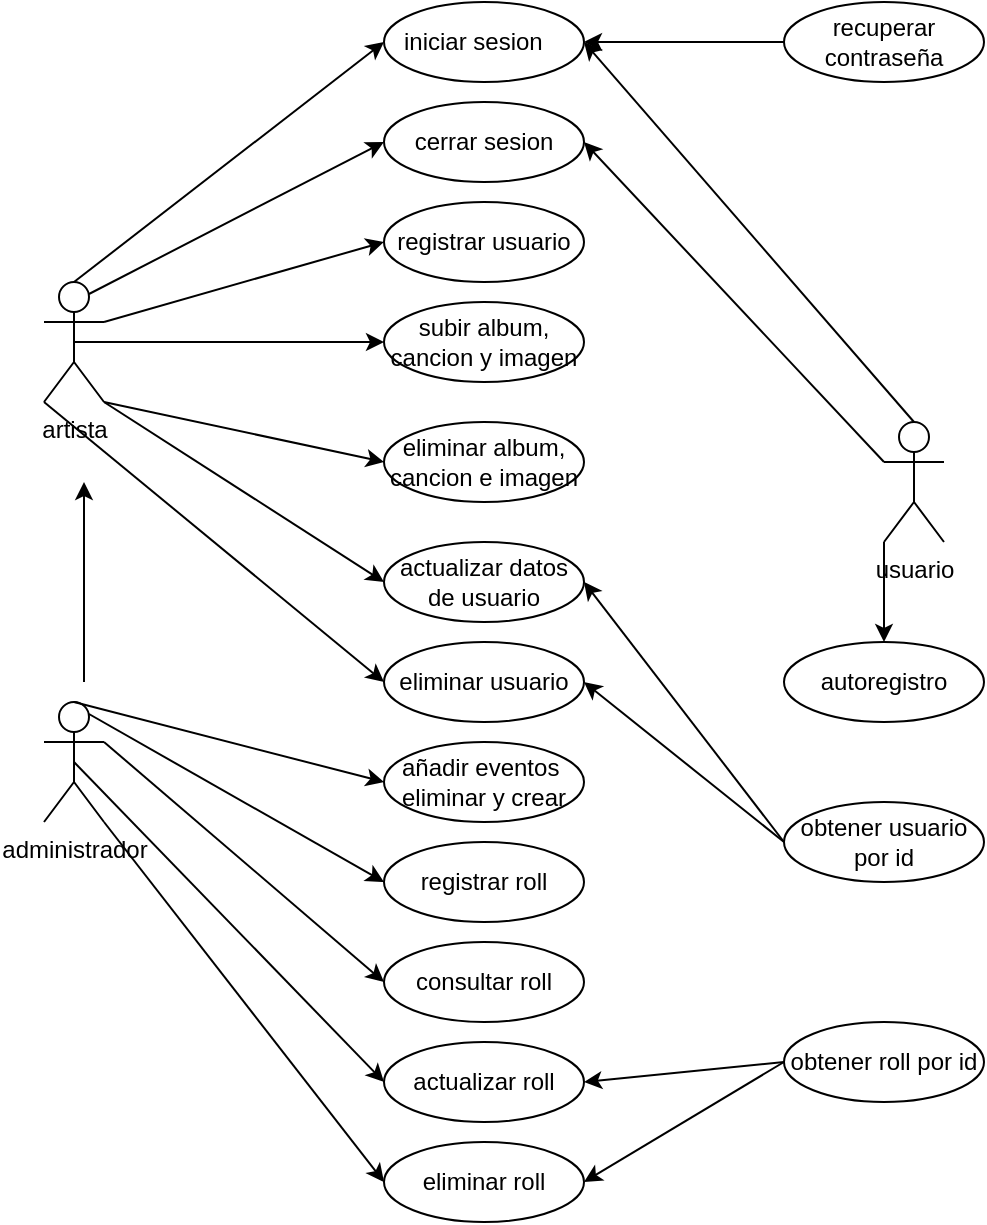 <mxfile version="24.6.1" type="device">
  <diagram name="Página-1" id="jVJJs0tNveW92XWNSKI_">
    <mxGraphModel dx="1076" dy="617" grid="1" gridSize="10" guides="1" tooltips="1" connect="1" arrows="1" fold="1" page="1" pageScale="1" pageWidth="827" pageHeight="1169" math="0" shadow="0">
      <root>
        <mxCell id="0" />
        <mxCell id="1" parent="0" />
        <mxCell id="IuHW7ak15UhkizKbmL_C-1" value="artista" style="shape=umlActor;verticalLabelPosition=bottom;verticalAlign=top;html=1;outlineConnect=0;" parent="1" vertex="1">
          <mxGeometry x="180" y="170" width="30" height="60" as="geometry" />
        </mxCell>
        <mxCell id="IuHW7ak15UhkizKbmL_C-2" value="administrador" style="shape=umlActor;verticalLabelPosition=bottom;verticalAlign=top;html=1;outlineConnect=0;" parent="1" vertex="1">
          <mxGeometry x="180" y="380" width="30" height="60" as="geometry" />
        </mxCell>
        <mxCell id="IuHW7ak15UhkizKbmL_C-3" value="usuario" style="shape=umlActor;verticalLabelPosition=bottom;verticalAlign=top;html=1;outlineConnect=0;" parent="1" vertex="1">
          <mxGeometry x="600" y="240" width="30" height="60" as="geometry" />
        </mxCell>
        <mxCell id="IuHW7ak15UhkizKbmL_C-5" value="iniciar sesion&lt;span style=&quot;white-space: pre;&quot;&gt;&#x9;&lt;/span&gt;" style="ellipse;whiteSpace=wrap;html=1;" parent="1" vertex="1">
          <mxGeometry x="350" y="30" width="100" height="40" as="geometry" />
        </mxCell>
        <mxCell id="IuHW7ak15UhkizKbmL_C-8" value="actualizar datos de usuario" style="ellipse;whiteSpace=wrap;html=1;" parent="1" vertex="1">
          <mxGeometry x="350" y="300" width="100" height="40" as="geometry" />
        </mxCell>
        <mxCell id="IuHW7ak15UhkizKbmL_C-9" value="eliminar usuario" style="ellipse;whiteSpace=wrap;html=1;" parent="1" vertex="1">
          <mxGeometry x="350" y="350" width="100" height="40" as="geometry" />
        </mxCell>
        <mxCell id="IuHW7ak15UhkizKbmL_C-10" value="registrar roll" style="ellipse;whiteSpace=wrap;html=1;" parent="1" vertex="1">
          <mxGeometry x="350" y="450" width="100" height="40" as="geometry" />
        </mxCell>
        <mxCell id="IuHW7ak15UhkizKbmL_C-11" value="consultar roll" style="ellipse;whiteSpace=wrap;html=1;" parent="1" vertex="1">
          <mxGeometry x="350" y="500" width="100" height="40" as="geometry" />
        </mxCell>
        <mxCell id="IuHW7ak15UhkizKbmL_C-12" value="actualizar roll" style="ellipse;whiteSpace=wrap;html=1;" parent="1" vertex="1">
          <mxGeometry x="350" y="550" width="100" height="40" as="geometry" />
        </mxCell>
        <mxCell id="IuHW7ak15UhkizKbmL_C-13" value="eliminar album, cancion e imagen" style="ellipse;whiteSpace=wrap;html=1;" parent="1" vertex="1">
          <mxGeometry x="350" y="240" width="100" height="40" as="geometry" />
        </mxCell>
        <mxCell id="IuHW7ak15UhkizKbmL_C-14" value="subir album, cancion y imagen" style="ellipse;whiteSpace=wrap;html=1;" parent="1" vertex="1">
          <mxGeometry x="350" y="180" width="100" height="40" as="geometry" />
        </mxCell>
        <mxCell id="IuHW7ak15UhkizKbmL_C-15" value="registrar usuario" style="ellipse;whiteSpace=wrap;html=1;" parent="1" vertex="1">
          <mxGeometry x="350" y="130" width="100" height="40" as="geometry" />
        </mxCell>
        <mxCell id="IuHW7ak15UhkizKbmL_C-16" value="cerrar sesion" style="ellipse;whiteSpace=wrap;html=1;" parent="1" vertex="1">
          <mxGeometry x="350" y="80" width="100" height="40" as="geometry" />
        </mxCell>
        <mxCell id="IuHW7ak15UhkizKbmL_C-17" value="eliminar roll" style="ellipse;whiteSpace=wrap;html=1;" parent="1" vertex="1">
          <mxGeometry x="350" y="600" width="100" height="40" as="geometry" />
        </mxCell>
        <mxCell id="IuHW7ak15UhkizKbmL_C-18" value="autoregistro" style="ellipse;whiteSpace=wrap;html=1;" parent="1" vertex="1">
          <mxGeometry x="550" y="350" width="100" height="40" as="geometry" />
        </mxCell>
        <mxCell id="IuHW7ak15UhkizKbmL_C-19" value="recuperar contraseña" style="ellipse;whiteSpace=wrap;html=1;" parent="1" vertex="1">
          <mxGeometry x="550" y="30" width="100" height="40" as="geometry" />
        </mxCell>
        <mxCell id="IuHW7ak15UhkizKbmL_C-20" value="obtener usuario por id" style="ellipse;whiteSpace=wrap;html=1;" parent="1" vertex="1">
          <mxGeometry x="550" y="430" width="100" height="40" as="geometry" />
        </mxCell>
        <mxCell id="IuHW7ak15UhkizKbmL_C-21" value="obtener roll por id" style="ellipse;whiteSpace=wrap;html=1;" parent="1" vertex="1">
          <mxGeometry x="550" y="540" width="100" height="40" as="geometry" />
        </mxCell>
        <mxCell id="IuHW7ak15UhkizKbmL_C-23" value="" style="endArrow=classic;html=1;rounded=0;entryX=0;entryY=0.5;entryDx=0;entryDy=0;exitX=0.5;exitY=0;exitDx=0;exitDy=0;exitPerimeter=0;" parent="1" source="IuHW7ak15UhkizKbmL_C-1" target="IuHW7ak15UhkizKbmL_C-5" edge="1">
          <mxGeometry width="50" height="50" relative="1" as="geometry">
            <mxPoint x="210" y="160" as="sourcePoint" />
            <mxPoint x="570" y="340" as="targetPoint" />
          </mxGeometry>
        </mxCell>
        <mxCell id="IuHW7ak15UhkizKbmL_C-24" value="" style="endArrow=classic;html=1;rounded=0;exitX=0.75;exitY=0.1;exitDx=0;exitDy=0;exitPerimeter=0;entryX=0;entryY=0.5;entryDx=0;entryDy=0;" parent="1" source="IuHW7ak15UhkizKbmL_C-1" target="IuHW7ak15UhkizKbmL_C-16" edge="1">
          <mxGeometry width="50" height="50" relative="1" as="geometry">
            <mxPoint x="520" y="390" as="sourcePoint" />
            <mxPoint x="570" y="340" as="targetPoint" />
          </mxGeometry>
        </mxCell>
        <mxCell id="IuHW7ak15UhkizKbmL_C-25" value="" style="endArrow=classic;html=1;rounded=0;exitX=1;exitY=0.333;exitDx=0;exitDy=0;exitPerimeter=0;entryX=0;entryY=0.5;entryDx=0;entryDy=0;" parent="1" source="IuHW7ak15UhkizKbmL_C-1" target="IuHW7ak15UhkizKbmL_C-15" edge="1">
          <mxGeometry width="50" height="50" relative="1" as="geometry">
            <mxPoint x="530" y="400" as="sourcePoint" />
            <mxPoint x="580" y="350" as="targetPoint" />
          </mxGeometry>
        </mxCell>
        <mxCell id="IuHW7ak15UhkizKbmL_C-26" value="" style="endArrow=classic;html=1;rounded=0;exitX=0.5;exitY=0.5;exitDx=0;exitDy=0;exitPerimeter=0;entryX=0;entryY=0.5;entryDx=0;entryDy=0;" parent="1" source="IuHW7ak15UhkizKbmL_C-1" target="IuHW7ak15UhkizKbmL_C-14" edge="1">
          <mxGeometry width="50" height="50" relative="1" as="geometry">
            <mxPoint x="540" y="410" as="sourcePoint" />
            <mxPoint x="590" y="360" as="targetPoint" />
          </mxGeometry>
        </mxCell>
        <mxCell id="IuHW7ak15UhkizKbmL_C-27" value="" style="endArrow=classic;html=1;rounded=0;exitX=1;exitY=1;exitDx=0;exitDy=0;exitPerimeter=0;entryX=0;entryY=0.5;entryDx=0;entryDy=0;" parent="1" source="IuHW7ak15UhkizKbmL_C-1" target="IuHW7ak15UhkizKbmL_C-13" edge="1">
          <mxGeometry width="50" height="50" relative="1" as="geometry">
            <mxPoint x="550" y="420" as="sourcePoint" />
            <mxPoint x="600" y="370" as="targetPoint" />
          </mxGeometry>
        </mxCell>
        <mxCell id="IuHW7ak15UhkizKbmL_C-28" value="" style="endArrow=classic;html=1;rounded=0;exitX=1;exitY=1;exitDx=0;exitDy=0;exitPerimeter=0;entryX=0;entryY=0.5;entryDx=0;entryDy=0;" parent="1" source="IuHW7ak15UhkizKbmL_C-1" target="IuHW7ak15UhkizKbmL_C-8" edge="1">
          <mxGeometry width="50" height="50" relative="1" as="geometry">
            <mxPoint x="560" y="430" as="sourcePoint" />
            <mxPoint x="610" y="380" as="targetPoint" />
          </mxGeometry>
        </mxCell>
        <mxCell id="IuHW7ak15UhkizKbmL_C-29" value="" style="endArrow=classic;html=1;rounded=0;exitX=0;exitY=1;exitDx=0;exitDy=0;exitPerimeter=0;entryX=0;entryY=0.5;entryDx=0;entryDy=0;" parent="1" source="IuHW7ak15UhkizKbmL_C-1" target="IuHW7ak15UhkizKbmL_C-9" edge="1">
          <mxGeometry width="50" height="50" relative="1" as="geometry">
            <mxPoint x="500" y="330" as="sourcePoint" />
            <mxPoint x="620" y="390" as="targetPoint" />
          </mxGeometry>
        </mxCell>
        <mxCell id="IuHW7ak15UhkizKbmL_C-30" value="" style="endArrow=classic;html=1;rounded=0;exitX=1;exitY=0.333;exitDx=0;exitDy=0;exitPerimeter=0;entryX=0;entryY=0.5;entryDx=0;entryDy=0;" parent="1" source="IuHW7ak15UhkizKbmL_C-2" target="IuHW7ak15UhkizKbmL_C-11" edge="1">
          <mxGeometry width="50" height="50" relative="1" as="geometry">
            <mxPoint x="580" y="450" as="sourcePoint" />
            <mxPoint x="630" y="400" as="targetPoint" />
          </mxGeometry>
        </mxCell>
        <mxCell id="IuHW7ak15UhkizKbmL_C-31" value="" style="endArrow=classic;html=1;rounded=0;exitX=0.75;exitY=0.1;exitDx=0;exitDy=0;exitPerimeter=0;entryX=0;entryY=0.5;entryDx=0;entryDy=0;" parent="1" source="IuHW7ak15UhkizKbmL_C-2" target="IuHW7ak15UhkizKbmL_C-10" edge="1">
          <mxGeometry width="50" height="50" relative="1" as="geometry">
            <mxPoint x="590" y="460" as="sourcePoint" />
            <mxPoint x="640" y="410" as="targetPoint" />
          </mxGeometry>
        </mxCell>
        <mxCell id="IuHW7ak15UhkizKbmL_C-32" value="" style="endArrow=classic;html=1;rounded=0;exitX=0.5;exitY=0.5;exitDx=0;exitDy=0;exitPerimeter=0;entryX=0;entryY=0.5;entryDx=0;entryDy=0;" parent="1" source="IuHW7ak15UhkizKbmL_C-2" target="IuHW7ak15UhkizKbmL_C-12" edge="1">
          <mxGeometry width="50" height="50" relative="1" as="geometry">
            <mxPoint x="600" y="470" as="sourcePoint" />
            <mxPoint x="650" y="420" as="targetPoint" />
          </mxGeometry>
        </mxCell>
        <mxCell id="IuHW7ak15UhkizKbmL_C-33" value="" style="endArrow=classic;html=1;rounded=0;exitX=1;exitY=1;exitDx=0;exitDy=0;exitPerimeter=0;entryX=0;entryY=0.5;entryDx=0;entryDy=0;" parent="1" source="IuHW7ak15UhkizKbmL_C-2" target="IuHW7ak15UhkizKbmL_C-17" edge="1">
          <mxGeometry width="50" height="50" relative="1" as="geometry">
            <mxPoint x="610" y="480" as="sourcePoint" />
            <mxPoint x="230" y="580" as="targetPoint" />
          </mxGeometry>
        </mxCell>
        <mxCell id="IuHW7ak15UhkizKbmL_C-34" value="" style="endArrow=classic;html=1;rounded=0;exitX=0;exitY=1;exitDx=0;exitDy=0;exitPerimeter=0;entryX=0.5;entryY=0;entryDx=0;entryDy=0;" parent="1" source="IuHW7ak15UhkizKbmL_C-3" target="IuHW7ak15UhkizKbmL_C-18" edge="1">
          <mxGeometry width="50" height="50" relative="1" as="geometry">
            <mxPoint x="620" y="490" as="sourcePoint" />
            <mxPoint x="670" y="440" as="targetPoint" />
          </mxGeometry>
        </mxCell>
        <mxCell id="IuHW7ak15UhkizKbmL_C-35" value="" style="endArrow=classic;html=1;rounded=0;exitX=0;exitY=0.5;exitDx=0;exitDy=0;entryX=1;entryY=0.5;entryDx=0;entryDy=0;" parent="1" source="IuHW7ak15UhkizKbmL_C-19" target="IuHW7ak15UhkizKbmL_C-5" edge="1">
          <mxGeometry width="50" height="50" relative="1" as="geometry">
            <mxPoint x="630" y="500" as="sourcePoint" />
            <mxPoint x="680" y="450" as="targetPoint" />
          </mxGeometry>
        </mxCell>
        <mxCell id="IuHW7ak15UhkizKbmL_C-36" value="" style="endArrow=classic;html=1;rounded=0;exitX=0;exitY=0.333;exitDx=0;exitDy=0;exitPerimeter=0;entryX=1;entryY=0.5;entryDx=0;entryDy=0;" parent="1" source="IuHW7ak15UhkizKbmL_C-3" target="IuHW7ak15UhkizKbmL_C-16" edge="1">
          <mxGeometry width="50" height="50" relative="1" as="geometry">
            <mxPoint x="640" y="510" as="sourcePoint" />
            <mxPoint x="480" y="200" as="targetPoint" />
          </mxGeometry>
        </mxCell>
        <mxCell id="IuHW7ak15UhkizKbmL_C-37" value="" style="endArrow=classic;html=1;rounded=0;exitX=0.5;exitY=0;exitDx=0;exitDy=0;exitPerimeter=0;entryX=1;entryY=0.5;entryDx=0;entryDy=0;" parent="1" source="IuHW7ak15UhkizKbmL_C-3" target="IuHW7ak15UhkizKbmL_C-5" edge="1">
          <mxGeometry width="50" height="50" relative="1" as="geometry">
            <mxPoint x="650" y="520" as="sourcePoint" />
            <mxPoint x="700" y="470" as="targetPoint" />
          </mxGeometry>
        </mxCell>
        <mxCell id="IuHW7ak15UhkizKbmL_C-38" value="" style="endArrow=classic;html=1;rounded=0;exitX=0;exitY=0.5;exitDx=0;exitDy=0;entryX=1;entryY=0.5;entryDx=0;entryDy=0;" parent="1" source="IuHW7ak15UhkizKbmL_C-20" target="IuHW7ak15UhkizKbmL_C-8" edge="1">
          <mxGeometry width="50" height="50" relative="1" as="geometry">
            <mxPoint x="660" y="530" as="sourcePoint" />
            <mxPoint x="710" y="480" as="targetPoint" />
          </mxGeometry>
        </mxCell>
        <mxCell id="IuHW7ak15UhkizKbmL_C-39" value="" style="endArrow=classic;html=1;rounded=0;exitX=0;exitY=0.5;exitDx=0;exitDy=0;entryX=1;entryY=0.5;entryDx=0;entryDy=0;" parent="1" source="IuHW7ak15UhkizKbmL_C-20" target="IuHW7ak15UhkizKbmL_C-9" edge="1">
          <mxGeometry width="50" height="50" relative="1" as="geometry">
            <mxPoint x="670" y="540" as="sourcePoint" />
            <mxPoint x="720" y="490" as="targetPoint" />
          </mxGeometry>
        </mxCell>
        <mxCell id="IuHW7ak15UhkizKbmL_C-40" value="" style="endArrow=classic;html=1;rounded=0;exitX=0;exitY=0.5;exitDx=0;exitDy=0;entryX=1;entryY=0.5;entryDx=0;entryDy=0;" parent="1" source="IuHW7ak15UhkizKbmL_C-21" target="IuHW7ak15UhkizKbmL_C-12" edge="1">
          <mxGeometry width="50" height="50" relative="1" as="geometry">
            <mxPoint x="680" y="550" as="sourcePoint" />
            <mxPoint x="730" y="500" as="targetPoint" />
          </mxGeometry>
        </mxCell>
        <mxCell id="IuHW7ak15UhkizKbmL_C-41" value="" style="endArrow=classic;html=1;rounded=0;exitX=0;exitY=0.5;exitDx=0;exitDy=0;entryX=1;entryY=0.5;entryDx=0;entryDy=0;" parent="1" source="IuHW7ak15UhkizKbmL_C-21" target="IuHW7ak15UhkizKbmL_C-17" edge="1">
          <mxGeometry width="50" height="50" relative="1" as="geometry">
            <mxPoint x="690" y="560" as="sourcePoint" />
            <mxPoint x="740" y="510" as="targetPoint" />
          </mxGeometry>
        </mxCell>
        <mxCell id="IuHW7ak15UhkizKbmL_C-42" value="" style="endArrow=classic;html=1;rounded=0;" parent="1" edge="1">
          <mxGeometry width="50" height="50" relative="1" as="geometry">
            <mxPoint x="200" y="370" as="sourcePoint" />
            <mxPoint x="200" y="270" as="targetPoint" />
          </mxGeometry>
        </mxCell>
        <mxCell id="fMwPXdlufA1u1ZaH3CoY-1" value="añadir eventos&amp;nbsp;&lt;div&gt;eliminar y crear&lt;/div&gt;" style="ellipse;whiteSpace=wrap;html=1;" vertex="1" parent="1">
          <mxGeometry x="350" y="400" width="100" height="40" as="geometry" />
        </mxCell>
        <mxCell id="fMwPXdlufA1u1ZaH3CoY-2" value="" style="endArrow=classic;html=1;rounded=0;exitX=0.5;exitY=0;exitDx=0;exitDy=0;exitPerimeter=0;entryX=0;entryY=0.5;entryDx=0;entryDy=0;" edge="1" parent="1" source="IuHW7ak15UhkizKbmL_C-2" target="fMwPXdlufA1u1ZaH3CoY-1">
          <mxGeometry width="50" height="50" relative="1" as="geometry">
            <mxPoint x="213" y="396" as="sourcePoint" />
            <mxPoint x="360" y="480" as="targetPoint" />
            <Array as="points" />
          </mxGeometry>
        </mxCell>
      </root>
    </mxGraphModel>
  </diagram>
</mxfile>

